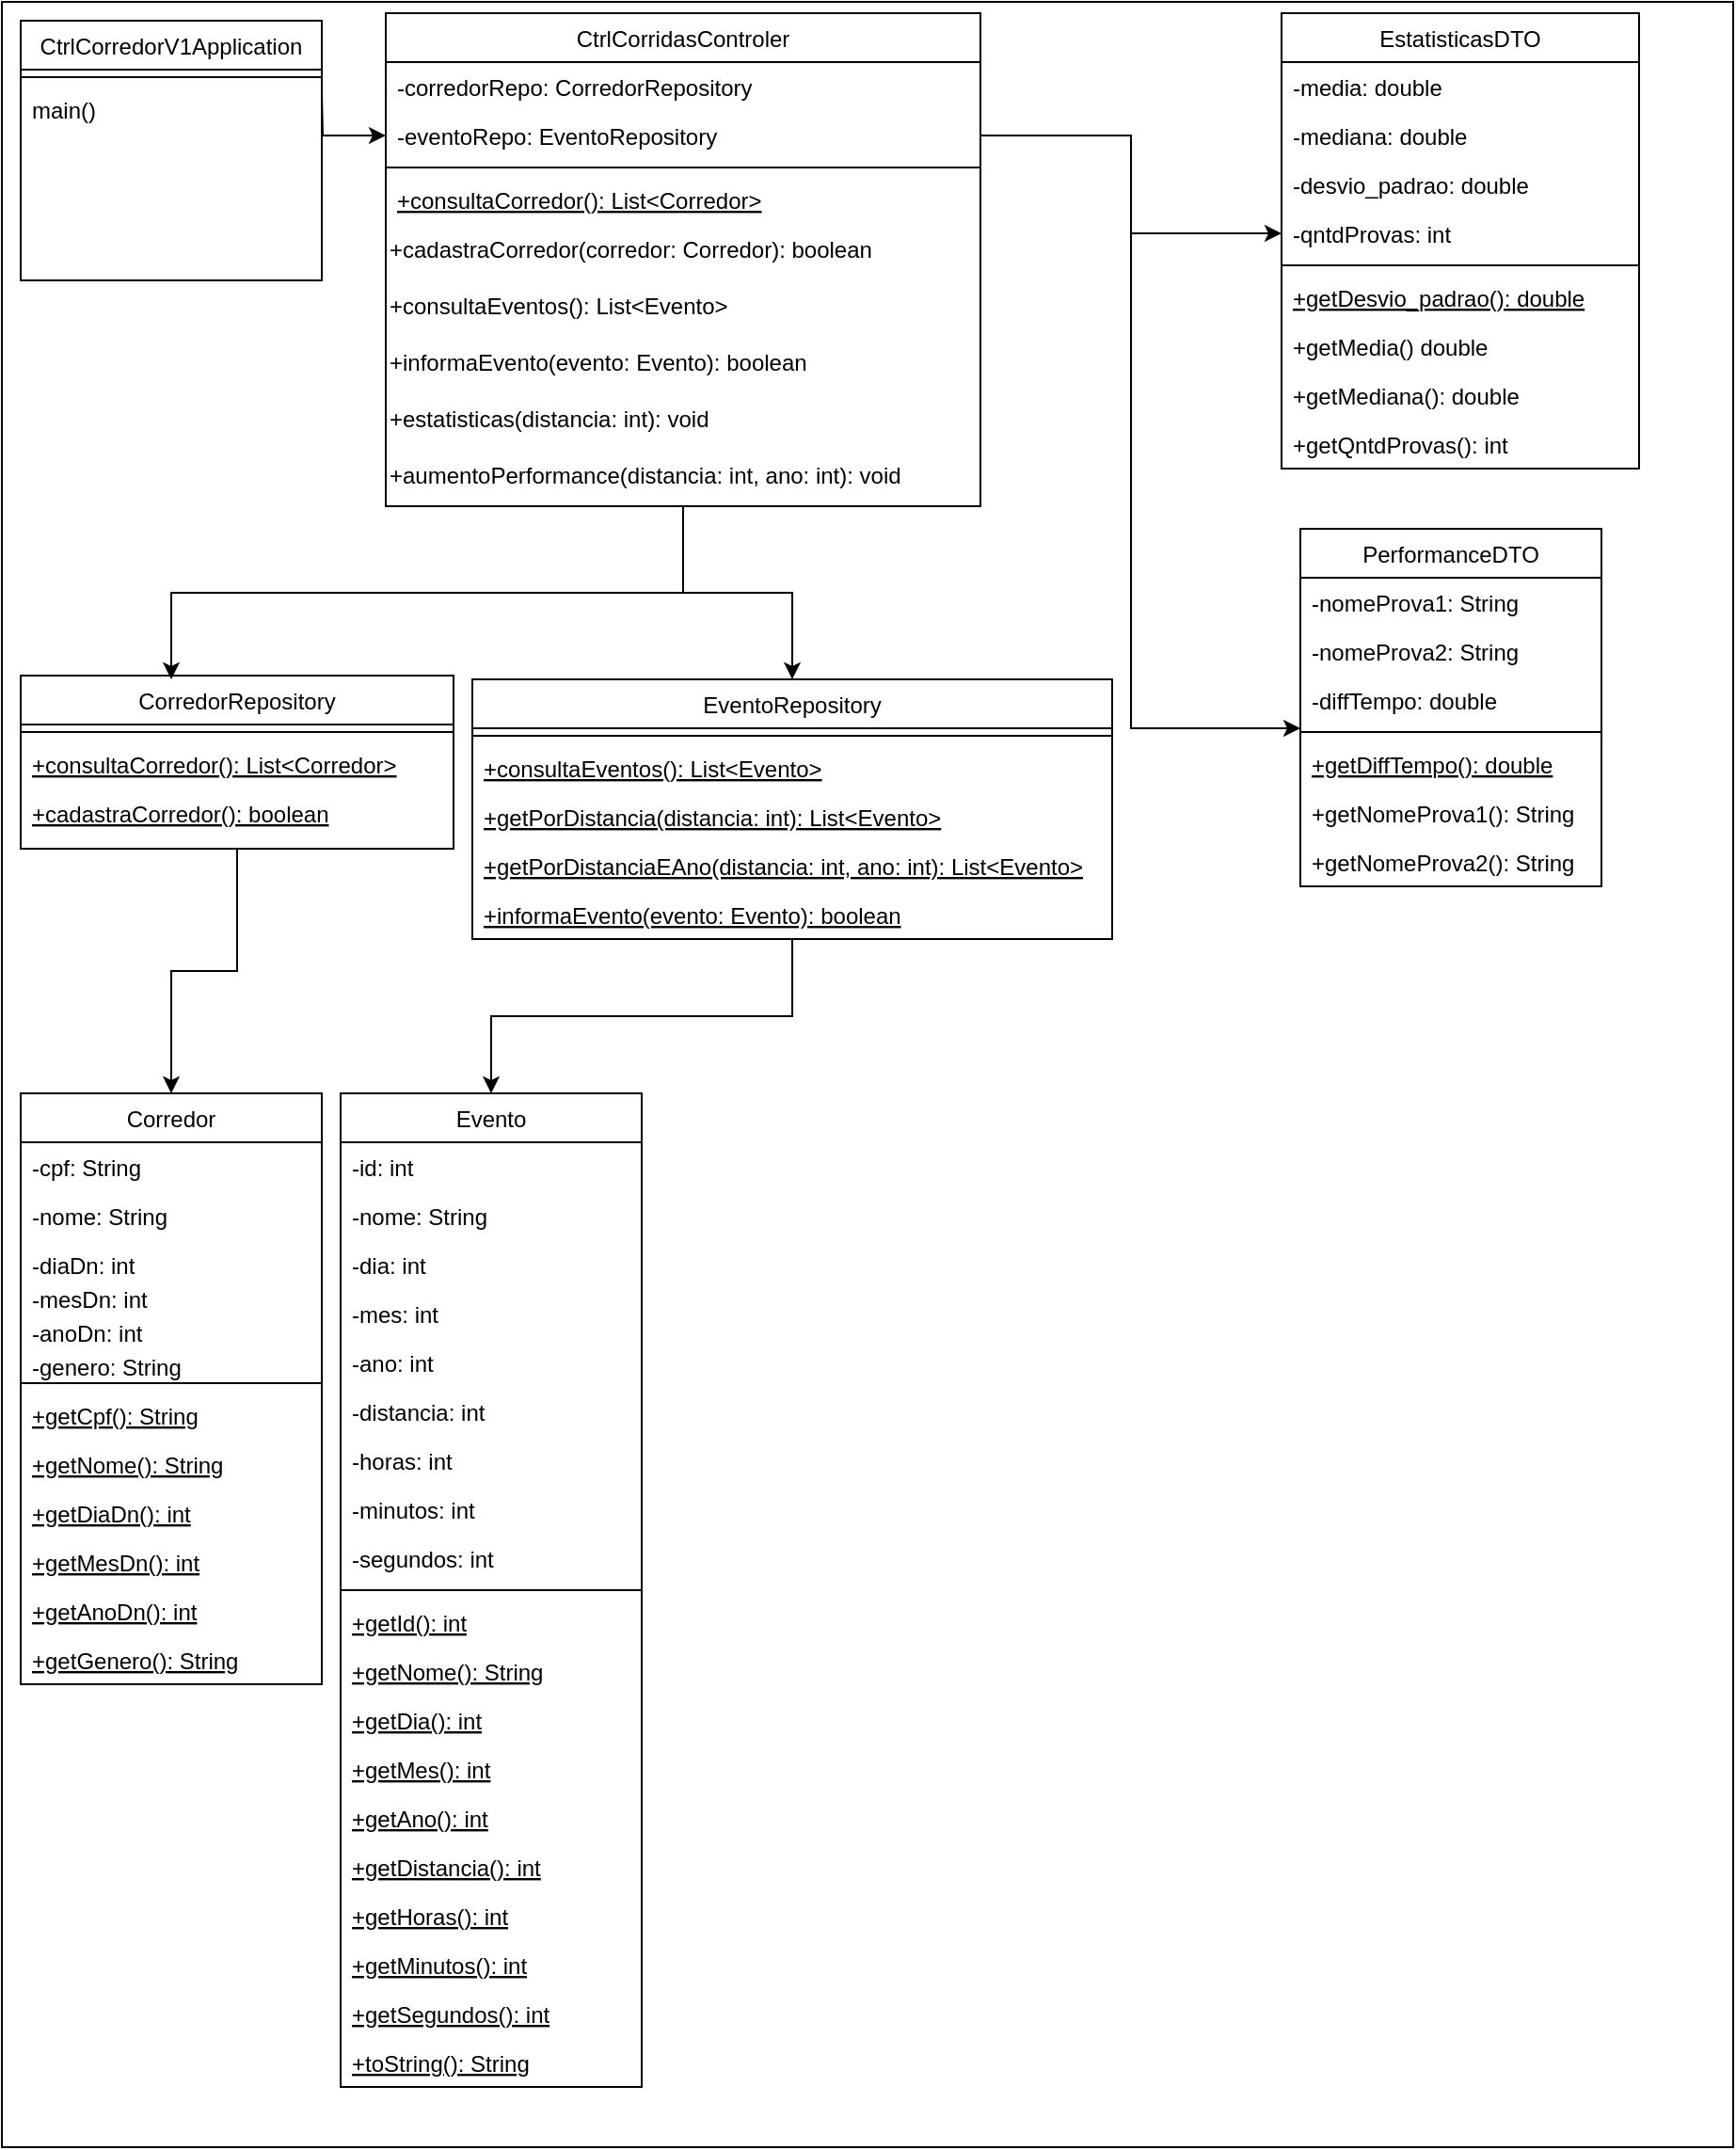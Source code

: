 <mxfile version="14.5.4" type="github">
  <diagram id="C5RBs43oDa-KdzZeNtuy" name="Page-1">
    <mxGraphModel dx="1422" dy="804" grid="1" gridSize="10" guides="1" tooltips="1" connect="1" arrows="1" fold="1" page="1" pageScale="1" pageWidth="827" pageHeight="1169" math="0" shadow="0">
      <root>
        <mxCell id="WIyWlLk6GJQsqaUBKTNV-0" />
        <mxCell id="WIyWlLk6GJQsqaUBKTNV-1" parent="WIyWlLk6GJQsqaUBKTNV-0" />
        <mxCell id="BFqn5BIS7-uvCzNUQWXT-165" value="" style="rounded=0;whiteSpace=wrap;html=1;" vertex="1" parent="WIyWlLk6GJQsqaUBKTNV-1">
          <mxGeometry x="10" width="920" height="1140" as="geometry" />
        </mxCell>
        <mxCell id="zkfFHV4jXpPFQw0GAbJ--6" value="Corredor&#xa;" style="swimlane;fontStyle=0;align=center;verticalAlign=top;childLayout=stackLayout;horizontal=1;startSize=26;horizontalStack=0;resizeParent=1;resizeLast=0;collapsible=1;marginBottom=0;rounded=0;shadow=0;strokeWidth=1;" parent="WIyWlLk6GJQsqaUBKTNV-1" vertex="1">
          <mxGeometry x="20" y="580" width="160" height="314" as="geometry">
            <mxRectangle x="130" y="380" width="160" height="26" as="alternateBounds" />
          </mxGeometry>
        </mxCell>
        <mxCell id="zkfFHV4jXpPFQw0GAbJ--7" value="-cpf: String" style="text;align=left;verticalAlign=top;spacingLeft=4;spacingRight=4;overflow=hidden;rotatable=0;points=[[0,0.5],[1,0.5]];portConstraint=eastwest;" parent="zkfFHV4jXpPFQw0GAbJ--6" vertex="1">
          <mxGeometry y="26" width="160" height="26" as="geometry" />
        </mxCell>
        <mxCell id="BFqn5BIS7-uvCzNUQWXT-103" value="-nome: String" style="text;align=left;verticalAlign=top;spacingLeft=4;spacingRight=4;overflow=hidden;rotatable=0;points=[[0,0.5],[1,0.5]];portConstraint=eastwest;" vertex="1" parent="zkfFHV4jXpPFQw0GAbJ--6">
          <mxGeometry y="52" width="160" height="26" as="geometry" />
        </mxCell>
        <mxCell id="BFqn5BIS7-uvCzNUQWXT-104" value="-diaDn: int" style="text;align=left;verticalAlign=top;spacingLeft=4;spacingRight=4;overflow=hidden;rotatable=0;points=[[0,0.5],[1,0.5]];portConstraint=eastwest;" vertex="1" parent="zkfFHV4jXpPFQw0GAbJ--6">
          <mxGeometry y="78" width="160" height="18" as="geometry" />
        </mxCell>
        <mxCell id="BFqn5BIS7-uvCzNUQWXT-106" value="-mesDn: int" style="text;align=left;verticalAlign=top;spacingLeft=4;spacingRight=4;overflow=hidden;rotatable=0;points=[[0,0.5],[1,0.5]];portConstraint=eastwest;" vertex="1" parent="zkfFHV4jXpPFQw0GAbJ--6">
          <mxGeometry y="96" width="160" height="18" as="geometry" />
        </mxCell>
        <mxCell id="BFqn5BIS7-uvCzNUQWXT-107" value="-anoDn: int" style="text;align=left;verticalAlign=top;spacingLeft=4;spacingRight=4;overflow=hidden;rotatable=0;points=[[0,0.5],[1,0.5]];portConstraint=eastwest;" vertex="1" parent="zkfFHV4jXpPFQw0GAbJ--6">
          <mxGeometry y="114" width="160" height="18" as="geometry" />
        </mxCell>
        <mxCell id="BFqn5BIS7-uvCzNUQWXT-105" value="-genero: String" style="text;align=left;verticalAlign=top;spacingLeft=4;spacingRight=4;overflow=hidden;rotatable=0;points=[[0,0.5],[1,0.5]];portConstraint=eastwest;" vertex="1" parent="zkfFHV4jXpPFQw0GAbJ--6">
          <mxGeometry y="132" width="160" height="18" as="geometry" />
        </mxCell>
        <mxCell id="zkfFHV4jXpPFQw0GAbJ--9" value="" style="line;html=1;strokeWidth=1;align=left;verticalAlign=middle;spacingTop=-1;spacingLeft=3;spacingRight=3;rotatable=0;labelPosition=right;points=[];portConstraint=eastwest;" parent="zkfFHV4jXpPFQw0GAbJ--6" vertex="1">
          <mxGeometry y="150" width="160" height="8" as="geometry" />
        </mxCell>
        <mxCell id="zkfFHV4jXpPFQw0GAbJ--10" value="+getCpf(): String" style="text;align=left;verticalAlign=top;spacingLeft=4;spacingRight=4;overflow=hidden;rotatable=0;points=[[0,0.5],[1,0.5]];portConstraint=eastwest;fontStyle=4" parent="zkfFHV4jXpPFQw0GAbJ--6" vertex="1">
          <mxGeometry y="158" width="160" height="26" as="geometry" />
        </mxCell>
        <mxCell id="BFqn5BIS7-uvCzNUQWXT-117" value="+getNome(): String" style="text;align=left;verticalAlign=top;spacingLeft=4;spacingRight=4;overflow=hidden;rotatable=0;points=[[0,0.5],[1,0.5]];portConstraint=eastwest;fontStyle=4" vertex="1" parent="zkfFHV4jXpPFQw0GAbJ--6">
          <mxGeometry y="184" width="160" height="26" as="geometry" />
        </mxCell>
        <mxCell id="BFqn5BIS7-uvCzNUQWXT-118" value="+getDiaDn(): int" style="text;align=left;verticalAlign=top;spacingLeft=4;spacingRight=4;overflow=hidden;rotatable=0;points=[[0,0.5],[1,0.5]];portConstraint=eastwest;fontStyle=4" vertex="1" parent="zkfFHV4jXpPFQw0GAbJ--6">
          <mxGeometry y="210" width="160" height="26" as="geometry" />
        </mxCell>
        <mxCell id="BFqn5BIS7-uvCzNUQWXT-120" value="+getMesDn(): int" style="text;align=left;verticalAlign=top;spacingLeft=4;spacingRight=4;overflow=hidden;rotatable=0;points=[[0,0.5],[1,0.5]];portConstraint=eastwest;fontStyle=4" vertex="1" parent="zkfFHV4jXpPFQw0GAbJ--6">
          <mxGeometry y="236" width="160" height="26" as="geometry" />
        </mxCell>
        <mxCell id="BFqn5BIS7-uvCzNUQWXT-119" value="+getAnoDn(): int" style="text;align=left;verticalAlign=top;spacingLeft=4;spacingRight=4;overflow=hidden;rotatable=0;points=[[0,0.5],[1,0.5]];portConstraint=eastwest;fontStyle=4" vertex="1" parent="zkfFHV4jXpPFQw0GAbJ--6">
          <mxGeometry y="262" width="160" height="26" as="geometry" />
        </mxCell>
        <mxCell id="BFqn5BIS7-uvCzNUQWXT-121" value="+getGenero(): String" style="text;align=left;verticalAlign=top;spacingLeft=4;spacingRight=4;overflow=hidden;rotatable=0;points=[[0,0.5],[1,0.5]];portConstraint=eastwest;fontStyle=4" vertex="1" parent="zkfFHV4jXpPFQw0GAbJ--6">
          <mxGeometry y="288" width="160" height="26" as="geometry" />
        </mxCell>
        <mxCell id="BFqn5BIS7-uvCzNUQWXT-66" style="edgeStyle=orthogonalEdgeStyle;rounded=0;orthogonalLoop=1;jettySize=auto;html=1;exitX=0.5;exitY=1;exitDx=0;exitDy=0;entryX=0.5;entryY=0;entryDx=0;entryDy=0;" edge="1" parent="WIyWlLk6GJQsqaUBKTNV-1" source="BFqn5BIS7-uvCzNUQWXT-1" target="zkfFHV4jXpPFQw0GAbJ--6">
          <mxGeometry relative="1" as="geometry" />
        </mxCell>
        <mxCell id="BFqn5BIS7-uvCzNUQWXT-1" value="CorredorRepository&#xa;" style="swimlane;fontStyle=0;align=center;verticalAlign=top;childLayout=stackLayout;horizontal=1;startSize=26;horizontalStack=0;resizeParent=1;resizeLast=0;collapsible=1;marginBottom=0;rounded=0;shadow=0;strokeWidth=1;" vertex="1" parent="WIyWlLk6GJQsqaUBKTNV-1">
          <mxGeometry x="20" y="358" width="230" height="92" as="geometry">
            <mxRectangle x="130" y="380" width="160" height="26" as="alternateBounds" />
          </mxGeometry>
        </mxCell>
        <mxCell id="BFqn5BIS7-uvCzNUQWXT-4" value="" style="line;html=1;strokeWidth=1;align=left;verticalAlign=middle;spacingTop=-1;spacingLeft=3;spacingRight=3;rotatable=0;labelPosition=right;points=[];portConstraint=eastwest;" vertex="1" parent="BFqn5BIS7-uvCzNUQWXT-1">
          <mxGeometry y="26" width="230" height="8" as="geometry" />
        </mxCell>
        <mxCell id="BFqn5BIS7-uvCzNUQWXT-5" value="+consultaCorredor(): List&lt;Corredor&gt;" style="text;align=left;verticalAlign=top;spacingLeft=4;spacingRight=4;overflow=hidden;rotatable=0;points=[[0,0.5],[1,0.5]];portConstraint=eastwest;fontStyle=4" vertex="1" parent="BFqn5BIS7-uvCzNUQWXT-1">
          <mxGeometry y="34" width="230" height="26" as="geometry" />
        </mxCell>
        <mxCell id="BFqn5BIS7-uvCzNUQWXT-97" value="+cadastraCorredor(): boolean" style="text;align=left;verticalAlign=top;spacingLeft=4;spacingRight=4;overflow=hidden;rotatable=0;points=[[0,0.5],[1,0.5]];portConstraint=eastwest;fontStyle=4" vertex="1" parent="BFqn5BIS7-uvCzNUQWXT-1">
          <mxGeometry y="60" width="230" height="26" as="geometry" />
        </mxCell>
        <mxCell id="BFqn5BIS7-uvCzNUQWXT-7" value="CtrlCorredorV1Application" style="swimlane;fontStyle=0;align=center;verticalAlign=top;childLayout=stackLayout;horizontal=1;startSize=26;horizontalStack=0;resizeParent=1;resizeLast=0;collapsible=1;marginBottom=0;rounded=0;shadow=0;strokeWidth=1;" vertex="1" parent="WIyWlLk6GJQsqaUBKTNV-1">
          <mxGeometry x="20" y="10" width="160" height="138" as="geometry">
            <mxRectangle x="130" y="380" width="160" height="26" as="alternateBounds" />
          </mxGeometry>
        </mxCell>
        <mxCell id="BFqn5BIS7-uvCzNUQWXT-10" value="" style="line;html=1;strokeWidth=1;align=left;verticalAlign=middle;spacingTop=-1;spacingLeft=3;spacingRight=3;rotatable=0;labelPosition=right;points=[];portConstraint=eastwest;" vertex="1" parent="BFqn5BIS7-uvCzNUQWXT-7">
          <mxGeometry y="26" width="160" height="8" as="geometry" />
        </mxCell>
        <mxCell id="BFqn5BIS7-uvCzNUQWXT-12" value="main()" style="text;align=left;verticalAlign=top;spacingLeft=4;spacingRight=4;overflow=hidden;rotatable=0;points=[[0,0.5],[1,0.5]];portConstraint=eastwest;" vertex="1" parent="BFqn5BIS7-uvCzNUQWXT-7">
          <mxGeometry y="34" width="160" height="26" as="geometry" />
        </mxCell>
        <mxCell id="BFqn5BIS7-uvCzNUQWXT-13" value="CtrlCorridasControler" style="swimlane;fontStyle=0;align=center;verticalAlign=top;childLayout=stackLayout;horizontal=1;startSize=26;horizontalStack=0;resizeParent=1;resizeLast=0;collapsible=1;marginBottom=0;rounded=0;shadow=0;strokeWidth=1;" vertex="1" parent="WIyWlLk6GJQsqaUBKTNV-1">
          <mxGeometry x="214" y="6" width="316" height="262" as="geometry">
            <mxRectangle x="130" y="380" width="160" height="26" as="alternateBounds" />
          </mxGeometry>
        </mxCell>
        <mxCell id="BFqn5BIS7-uvCzNUQWXT-14" value="-corredorRepo: CorredorRepository" style="text;align=left;verticalAlign=top;spacingLeft=4;spacingRight=4;overflow=hidden;rotatable=0;points=[[0,0.5],[1,0.5]];portConstraint=eastwest;" vertex="1" parent="BFqn5BIS7-uvCzNUQWXT-13">
          <mxGeometry y="26" width="316" height="26" as="geometry" />
        </mxCell>
        <mxCell id="BFqn5BIS7-uvCzNUQWXT-15" value="-eventoRepo: EventoRepository" style="text;align=left;verticalAlign=top;spacingLeft=4;spacingRight=4;overflow=hidden;rotatable=0;points=[[0,0.5],[1,0.5]];portConstraint=eastwest;rounded=0;shadow=0;html=0;" vertex="1" parent="BFqn5BIS7-uvCzNUQWXT-13">
          <mxGeometry y="52" width="316" height="26" as="geometry" />
        </mxCell>
        <mxCell id="BFqn5BIS7-uvCzNUQWXT-16" value="" style="line;html=1;strokeWidth=1;align=left;verticalAlign=middle;spacingTop=-1;spacingLeft=3;spacingRight=3;rotatable=0;labelPosition=right;points=[];portConstraint=eastwest;" vertex="1" parent="BFqn5BIS7-uvCzNUQWXT-13">
          <mxGeometry y="78" width="316" height="8" as="geometry" />
        </mxCell>
        <mxCell id="BFqn5BIS7-uvCzNUQWXT-17" value="+consultaCorredor(): List&lt;Corredor&gt;" style="text;align=left;verticalAlign=top;spacingLeft=4;spacingRight=4;overflow=hidden;rotatable=0;points=[[0,0.5],[1,0.5]];portConstraint=eastwest;fontStyle=4" vertex="1" parent="BFqn5BIS7-uvCzNUQWXT-13">
          <mxGeometry y="86" width="316" height="26" as="geometry" />
        </mxCell>
        <mxCell id="BFqn5BIS7-uvCzNUQWXT-68" value="+cadastraCorredor(corredor: Corredor): boolean" style="text;whiteSpace=wrap;html=1;" vertex="1" parent="BFqn5BIS7-uvCzNUQWXT-13">
          <mxGeometry y="112" width="316" height="30" as="geometry" />
        </mxCell>
        <mxCell id="BFqn5BIS7-uvCzNUQWXT-69" value="+consultaEventos(): List&amp;lt;Evento&amp;gt;" style="text;whiteSpace=wrap;html=1;" vertex="1" parent="BFqn5BIS7-uvCzNUQWXT-13">
          <mxGeometry y="142" width="316" height="30" as="geometry" />
        </mxCell>
        <mxCell id="BFqn5BIS7-uvCzNUQWXT-71" value="+informaEvento(evento: Evento): boolean" style="text;whiteSpace=wrap;html=1;" vertex="1" parent="BFqn5BIS7-uvCzNUQWXT-13">
          <mxGeometry y="172" width="316" height="30" as="geometry" />
        </mxCell>
        <mxCell id="BFqn5BIS7-uvCzNUQWXT-81" value="+estatisticas(distancia: int): void" style="text;whiteSpace=wrap;html=1;" vertex="1" parent="BFqn5BIS7-uvCzNUQWXT-13">
          <mxGeometry y="202" width="316" height="30" as="geometry" />
        </mxCell>
        <mxCell id="BFqn5BIS7-uvCzNUQWXT-82" value="+aumentoPerformance(distancia: int, ano: int): void" style="text;whiteSpace=wrap;html=1;" vertex="1" parent="BFqn5BIS7-uvCzNUQWXT-13">
          <mxGeometry y="232" width="316" height="30" as="geometry" />
        </mxCell>
        <mxCell id="BFqn5BIS7-uvCzNUQWXT-19" value="EstatisticasDTO" style="swimlane;fontStyle=0;align=center;verticalAlign=top;childLayout=stackLayout;horizontal=1;startSize=26;horizontalStack=0;resizeParent=1;resizeLast=0;collapsible=1;marginBottom=0;rounded=0;shadow=0;strokeWidth=1;" vertex="1" parent="WIyWlLk6GJQsqaUBKTNV-1">
          <mxGeometry x="690" y="6" width="190" height="242" as="geometry">
            <mxRectangle x="130" y="380" width="160" height="26" as="alternateBounds" />
          </mxGeometry>
        </mxCell>
        <mxCell id="BFqn5BIS7-uvCzNUQWXT-20" value="-media: double" style="text;align=left;verticalAlign=top;spacingLeft=4;spacingRight=4;overflow=hidden;rotatable=0;points=[[0,0.5],[1,0.5]];portConstraint=eastwest;" vertex="1" parent="BFqn5BIS7-uvCzNUQWXT-19">
          <mxGeometry y="26" width="190" height="26" as="geometry" />
        </mxCell>
        <mxCell id="BFqn5BIS7-uvCzNUQWXT-89" value="-mediana: double" style="text;align=left;verticalAlign=top;spacingLeft=4;spacingRight=4;overflow=hidden;rotatable=0;points=[[0,0.5],[1,0.5]];portConstraint=eastwest;" vertex="1" parent="BFqn5BIS7-uvCzNUQWXT-19">
          <mxGeometry y="52" width="190" height="26" as="geometry" />
        </mxCell>
        <mxCell id="BFqn5BIS7-uvCzNUQWXT-90" value="-desvio_padrao: double" style="text;align=left;verticalAlign=top;spacingLeft=4;spacingRight=4;overflow=hidden;rotatable=0;points=[[0,0.5],[1,0.5]];portConstraint=eastwest;" vertex="1" parent="BFqn5BIS7-uvCzNUQWXT-19">
          <mxGeometry y="78" width="190" height="26" as="geometry" />
        </mxCell>
        <mxCell id="BFqn5BIS7-uvCzNUQWXT-21" value="-qntdProvas: int" style="text;align=left;verticalAlign=top;spacingLeft=4;spacingRight=4;overflow=hidden;rotatable=0;points=[[0,0.5],[1,0.5]];portConstraint=eastwest;rounded=0;shadow=0;html=0;" vertex="1" parent="BFqn5BIS7-uvCzNUQWXT-19">
          <mxGeometry y="104" width="190" height="26" as="geometry" />
        </mxCell>
        <mxCell id="BFqn5BIS7-uvCzNUQWXT-22" value="" style="line;html=1;strokeWidth=1;align=left;verticalAlign=middle;spacingTop=-1;spacingLeft=3;spacingRight=3;rotatable=0;labelPosition=right;points=[];portConstraint=eastwest;" vertex="1" parent="BFqn5BIS7-uvCzNUQWXT-19">
          <mxGeometry y="130" width="190" height="8" as="geometry" />
        </mxCell>
        <mxCell id="BFqn5BIS7-uvCzNUQWXT-23" value="+getDesvio_padrao(): double" style="text;align=left;verticalAlign=top;spacingLeft=4;spacingRight=4;overflow=hidden;rotatable=0;points=[[0,0.5],[1,0.5]];portConstraint=eastwest;fontStyle=4" vertex="1" parent="BFqn5BIS7-uvCzNUQWXT-19">
          <mxGeometry y="138" width="190" height="26" as="geometry" />
        </mxCell>
        <mxCell id="BFqn5BIS7-uvCzNUQWXT-24" value="+getMedia() double" style="text;align=left;verticalAlign=top;spacingLeft=4;spacingRight=4;overflow=hidden;rotatable=0;points=[[0,0.5],[1,0.5]];portConstraint=eastwest;" vertex="1" parent="BFqn5BIS7-uvCzNUQWXT-19">
          <mxGeometry y="164" width="190" height="26" as="geometry" />
        </mxCell>
        <mxCell id="BFqn5BIS7-uvCzNUQWXT-92" value="+getMediana(): double" style="text;align=left;verticalAlign=top;spacingLeft=4;spacingRight=4;overflow=hidden;rotatable=0;points=[[0,0.5],[1,0.5]];portConstraint=eastwest;" vertex="1" parent="BFqn5BIS7-uvCzNUQWXT-19">
          <mxGeometry y="190" width="190" height="26" as="geometry" />
        </mxCell>
        <mxCell id="BFqn5BIS7-uvCzNUQWXT-93" value="+getQntdProvas(): int" style="text;align=left;verticalAlign=top;spacingLeft=4;spacingRight=4;overflow=hidden;rotatable=0;points=[[0,0.5],[1,0.5]];portConstraint=eastwest;" vertex="1" parent="BFqn5BIS7-uvCzNUQWXT-19">
          <mxGeometry y="216" width="190" height="26" as="geometry" />
        </mxCell>
        <mxCell id="BFqn5BIS7-uvCzNUQWXT-25" value="Evento" style="swimlane;fontStyle=0;align=center;verticalAlign=top;childLayout=stackLayout;horizontal=1;startSize=26;horizontalStack=0;resizeParent=1;resizeLast=0;collapsible=1;marginBottom=0;rounded=0;shadow=0;strokeWidth=1;" vertex="1" parent="WIyWlLk6GJQsqaUBKTNV-1">
          <mxGeometry x="190" y="580" width="160" height="528" as="geometry">
            <mxRectangle x="130" y="380" width="160" height="26" as="alternateBounds" />
          </mxGeometry>
        </mxCell>
        <mxCell id="BFqn5BIS7-uvCzNUQWXT-122" value="-id: int" style="text;align=left;verticalAlign=top;spacingLeft=4;spacingRight=4;overflow=hidden;rotatable=0;points=[[0,0.5],[1,0.5]];portConstraint=eastwest;" vertex="1" parent="BFqn5BIS7-uvCzNUQWXT-25">
          <mxGeometry y="26" width="160" height="26" as="geometry" />
        </mxCell>
        <mxCell id="BFqn5BIS7-uvCzNUQWXT-123" value="-nome: String" style="text;align=left;verticalAlign=top;spacingLeft=4;spacingRight=4;overflow=hidden;rotatable=0;points=[[0,0.5],[1,0.5]];portConstraint=eastwest;" vertex="1" parent="BFqn5BIS7-uvCzNUQWXT-25">
          <mxGeometry y="52" width="160" height="26" as="geometry" />
        </mxCell>
        <mxCell id="BFqn5BIS7-uvCzNUQWXT-124" value="-dia: int" style="text;align=left;verticalAlign=top;spacingLeft=4;spacingRight=4;overflow=hidden;rotatable=0;points=[[0,0.5],[1,0.5]];portConstraint=eastwest;" vertex="1" parent="BFqn5BIS7-uvCzNUQWXT-25">
          <mxGeometry y="78" width="160" height="26" as="geometry" />
        </mxCell>
        <mxCell id="BFqn5BIS7-uvCzNUQWXT-125" value="-mes: int" style="text;align=left;verticalAlign=top;spacingLeft=4;spacingRight=4;overflow=hidden;rotatable=0;points=[[0,0.5],[1,0.5]];portConstraint=eastwest;" vertex="1" parent="BFqn5BIS7-uvCzNUQWXT-25">
          <mxGeometry y="104" width="160" height="26" as="geometry" />
        </mxCell>
        <mxCell id="BFqn5BIS7-uvCzNUQWXT-127" value="-ano: int" style="text;align=left;verticalAlign=top;spacingLeft=4;spacingRight=4;overflow=hidden;rotatable=0;points=[[0,0.5],[1,0.5]];portConstraint=eastwest;" vertex="1" parent="BFqn5BIS7-uvCzNUQWXT-25">
          <mxGeometry y="130" width="160" height="26" as="geometry" />
        </mxCell>
        <mxCell id="BFqn5BIS7-uvCzNUQWXT-128" value="-distancia: int" style="text;align=left;verticalAlign=top;spacingLeft=4;spacingRight=4;overflow=hidden;rotatable=0;points=[[0,0.5],[1,0.5]];portConstraint=eastwest;" vertex="1" parent="BFqn5BIS7-uvCzNUQWXT-25">
          <mxGeometry y="156" width="160" height="26" as="geometry" />
        </mxCell>
        <mxCell id="BFqn5BIS7-uvCzNUQWXT-131" value="-horas: int" style="text;align=left;verticalAlign=top;spacingLeft=4;spacingRight=4;overflow=hidden;rotatable=0;points=[[0,0.5],[1,0.5]];portConstraint=eastwest;" vertex="1" parent="BFqn5BIS7-uvCzNUQWXT-25">
          <mxGeometry y="182" width="160" height="26" as="geometry" />
        </mxCell>
        <mxCell id="BFqn5BIS7-uvCzNUQWXT-132" value="-minutos: int" style="text;align=left;verticalAlign=top;spacingLeft=4;spacingRight=4;overflow=hidden;rotatable=0;points=[[0,0.5],[1,0.5]];portConstraint=eastwest;" vertex="1" parent="BFqn5BIS7-uvCzNUQWXT-25">
          <mxGeometry y="208" width="160" height="26" as="geometry" />
        </mxCell>
        <mxCell id="BFqn5BIS7-uvCzNUQWXT-133" value="-segundos: int" style="text;align=left;verticalAlign=top;spacingLeft=4;spacingRight=4;overflow=hidden;rotatable=0;points=[[0,0.5],[1,0.5]];portConstraint=eastwest;" vertex="1" parent="BFqn5BIS7-uvCzNUQWXT-25">
          <mxGeometry y="234" width="160" height="26" as="geometry" />
        </mxCell>
        <mxCell id="BFqn5BIS7-uvCzNUQWXT-28" value="" style="line;html=1;strokeWidth=1;align=left;verticalAlign=middle;spacingTop=-1;spacingLeft=3;spacingRight=3;rotatable=0;labelPosition=right;points=[];portConstraint=eastwest;" vertex="1" parent="BFqn5BIS7-uvCzNUQWXT-25">
          <mxGeometry y="260" width="160" height="8" as="geometry" />
        </mxCell>
        <mxCell id="BFqn5BIS7-uvCzNUQWXT-134" value="+getId(): int" style="text;align=left;verticalAlign=top;spacingLeft=4;spacingRight=4;overflow=hidden;rotatable=0;points=[[0,0.5],[1,0.5]];portConstraint=eastwest;fontStyle=4" vertex="1" parent="BFqn5BIS7-uvCzNUQWXT-25">
          <mxGeometry y="268" width="160" height="26" as="geometry" />
        </mxCell>
        <mxCell id="BFqn5BIS7-uvCzNUQWXT-135" value="+getNome(): String" style="text;align=left;verticalAlign=top;spacingLeft=4;spacingRight=4;overflow=hidden;rotatable=0;points=[[0,0.5],[1,0.5]];portConstraint=eastwest;fontStyle=4" vertex="1" parent="BFqn5BIS7-uvCzNUQWXT-25">
          <mxGeometry y="294" width="160" height="26" as="geometry" />
        </mxCell>
        <mxCell id="BFqn5BIS7-uvCzNUQWXT-136" value="+getDia(): int" style="text;align=left;verticalAlign=top;spacingLeft=4;spacingRight=4;overflow=hidden;rotatable=0;points=[[0,0.5],[1,0.5]];portConstraint=eastwest;fontStyle=4" vertex="1" parent="BFqn5BIS7-uvCzNUQWXT-25">
          <mxGeometry y="320" width="160" height="26" as="geometry" />
        </mxCell>
        <mxCell id="BFqn5BIS7-uvCzNUQWXT-138" value="+getMes(): int" style="text;align=left;verticalAlign=top;spacingLeft=4;spacingRight=4;overflow=hidden;rotatable=0;points=[[0,0.5],[1,0.5]];portConstraint=eastwest;fontStyle=4" vertex="1" parent="BFqn5BIS7-uvCzNUQWXT-25">
          <mxGeometry y="346" width="160" height="26" as="geometry" />
        </mxCell>
        <mxCell id="BFqn5BIS7-uvCzNUQWXT-139" value="+getAno(): int" style="text;align=left;verticalAlign=top;spacingLeft=4;spacingRight=4;overflow=hidden;rotatable=0;points=[[0,0.5],[1,0.5]];portConstraint=eastwest;fontStyle=4" vertex="1" parent="BFqn5BIS7-uvCzNUQWXT-25">
          <mxGeometry y="372" width="160" height="26" as="geometry" />
        </mxCell>
        <mxCell id="BFqn5BIS7-uvCzNUQWXT-141" value="+getDistancia(): int" style="text;align=left;verticalAlign=top;spacingLeft=4;spacingRight=4;overflow=hidden;rotatable=0;points=[[0,0.5],[1,0.5]];portConstraint=eastwest;fontStyle=4" vertex="1" parent="BFqn5BIS7-uvCzNUQWXT-25">
          <mxGeometry y="398" width="160" height="26" as="geometry" />
        </mxCell>
        <mxCell id="BFqn5BIS7-uvCzNUQWXT-142" value="+getHoras(): int" style="text;align=left;verticalAlign=top;spacingLeft=4;spacingRight=4;overflow=hidden;rotatable=0;points=[[0,0.5],[1,0.5]];portConstraint=eastwest;fontStyle=4" vertex="1" parent="BFqn5BIS7-uvCzNUQWXT-25">
          <mxGeometry y="424" width="160" height="26" as="geometry" />
        </mxCell>
        <mxCell id="BFqn5BIS7-uvCzNUQWXT-140" value="+getMinutos(): int" style="text;align=left;verticalAlign=top;spacingLeft=4;spacingRight=4;overflow=hidden;rotatable=0;points=[[0,0.5],[1,0.5]];portConstraint=eastwest;fontStyle=4" vertex="1" parent="BFqn5BIS7-uvCzNUQWXT-25">
          <mxGeometry y="450" width="160" height="26" as="geometry" />
        </mxCell>
        <mxCell id="BFqn5BIS7-uvCzNUQWXT-137" value="+getSegundos(): int" style="text;align=left;verticalAlign=top;spacingLeft=4;spacingRight=4;overflow=hidden;rotatable=0;points=[[0,0.5],[1,0.5]];portConstraint=eastwest;fontStyle=4" vertex="1" parent="BFqn5BIS7-uvCzNUQWXT-25">
          <mxGeometry y="476" width="160" height="26" as="geometry" />
        </mxCell>
        <mxCell id="BFqn5BIS7-uvCzNUQWXT-163" value="+toString(): String" style="text;align=left;verticalAlign=top;spacingLeft=4;spacingRight=4;overflow=hidden;rotatable=0;points=[[0,0.5],[1,0.5]];portConstraint=eastwest;fontStyle=4" vertex="1" parent="BFqn5BIS7-uvCzNUQWXT-25">
          <mxGeometry y="502" width="160" height="26" as="geometry" />
        </mxCell>
        <mxCell id="BFqn5BIS7-uvCzNUQWXT-67" style="edgeStyle=orthogonalEdgeStyle;rounded=0;orthogonalLoop=1;jettySize=auto;html=1;exitX=0.5;exitY=1;exitDx=0;exitDy=0;entryX=0.5;entryY=0;entryDx=0;entryDy=0;" edge="1" parent="WIyWlLk6GJQsqaUBKTNV-1" source="BFqn5BIS7-uvCzNUQWXT-31" target="BFqn5BIS7-uvCzNUQWXT-25">
          <mxGeometry relative="1" as="geometry" />
        </mxCell>
        <mxCell id="BFqn5BIS7-uvCzNUQWXT-31" value="EventoRepository" style="swimlane;fontStyle=0;align=center;verticalAlign=top;childLayout=stackLayout;horizontal=1;startSize=26;horizontalStack=0;resizeParent=1;resizeLast=0;collapsible=1;marginBottom=0;rounded=0;shadow=0;strokeWidth=1;" vertex="1" parent="WIyWlLk6GJQsqaUBKTNV-1">
          <mxGeometry x="260" y="360" width="340" height="138" as="geometry">
            <mxRectangle x="130" y="380" width="160" height="26" as="alternateBounds" />
          </mxGeometry>
        </mxCell>
        <mxCell id="BFqn5BIS7-uvCzNUQWXT-34" value="" style="line;html=1;strokeWidth=1;align=left;verticalAlign=middle;spacingTop=-1;spacingLeft=3;spacingRight=3;rotatable=0;labelPosition=right;points=[];portConstraint=eastwest;" vertex="1" parent="BFqn5BIS7-uvCzNUQWXT-31">
          <mxGeometry y="26" width="340" height="8" as="geometry" />
        </mxCell>
        <mxCell id="BFqn5BIS7-uvCzNUQWXT-98" value="+consultaEventos(): List&lt;Evento&gt;" style="text;align=left;verticalAlign=top;spacingLeft=4;spacingRight=4;overflow=hidden;rotatable=0;points=[[0,0.5],[1,0.5]];portConstraint=eastwest;fontStyle=4" vertex="1" parent="BFqn5BIS7-uvCzNUQWXT-31">
          <mxGeometry y="34" width="340" height="26" as="geometry" />
        </mxCell>
        <mxCell id="BFqn5BIS7-uvCzNUQWXT-100" value="+getPorDistancia(distancia: int): List&lt;Evento&gt;" style="text;align=left;verticalAlign=top;spacingLeft=4;spacingRight=4;overflow=hidden;rotatable=0;points=[[0,0.5],[1,0.5]];portConstraint=eastwest;fontStyle=4" vertex="1" parent="BFqn5BIS7-uvCzNUQWXT-31">
          <mxGeometry y="60" width="340" height="26" as="geometry" />
        </mxCell>
        <mxCell id="BFqn5BIS7-uvCzNUQWXT-101" value="+getPorDistanciaEAno(distancia: int, ano: int): List&lt;Evento&gt;" style="text;align=left;verticalAlign=top;spacingLeft=4;spacingRight=4;overflow=hidden;rotatable=0;points=[[0,0.5],[1,0.5]];portConstraint=eastwest;fontStyle=4" vertex="1" parent="BFqn5BIS7-uvCzNUQWXT-31">
          <mxGeometry y="86" width="340" height="26" as="geometry" />
        </mxCell>
        <mxCell id="BFqn5BIS7-uvCzNUQWXT-102" value="+informaEvento(evento: Evento): boolean" style="text;align=left;verticalAlign=top;spacingLeft=4;spacingRight=4;overflow=hidden;rotatable=0;points=[[0,0.5],[1,0.5]];portConstraint=eastwest;fontStyle=4" vertex="1" parent="BFqn5BIS7-uvCzNUQWXT-31">
          <mxGeometry y="112" width="340" height="26" as="geometry" />
        </mxCell>
        <mxCell id="BFqn5BIS7-uvCzNUQWXT-37" value="PerformanceDTO" style="swimlane;fontStyle=0;align=center;verticalAlign=top;childLayout=stackLayout;horizontal=1;startSize=26;horizontalStack=0;resizeParent=1;resizeLast=0;collapsible=1;marginBottom=0;rounded=0;shadow=0;strokeWidth=1;" vertex="1" parent="WIyWlLk6GJQsqaUBKTNV-1">
          <mxGeometry x="700" y="280" width="160" height="190" as="geometry">
            <mxRectangle x="130" y="380" width="160" height="26" as="alternateBounds" />
          </mxGeometry>
        </mxCell>
        <mxCell id="BFqn5BIS7-uvCzNUQWXT-38" value="-nomeProva1: String" style="text;align=left;verticalAlign=top;spacingLeft=4;spacingRight=4;overflow=hidden;rotatable=0;points=[[0,0.5],[1,0.5]];portConstraint=eastwest;" vertex="1" parent="BFqn5BIS7-uvCzNUQWXT-37">
          <mxGeometry y="26" width="160" height="26" as="geometry" />
        </mxCell>
        <mxCell id="BFqn5BIS7-uvCzNUQWXT-94" value="-nomeProva2: String" style="text;align=left;verticalAlign=top;spacingLeft=4;spacingRight=4;overflow=hidden;rotatable=0;points=[[0,0.5],[1,0.5]];portConstraint=eastwest;" vertex="1" parent="BFqn5BIS7-uvCzNUQWXT-37">
          <mxGeometry y="52" width="160" height="26" as="geometry" />
        </mxCell>
        <mxCell id="BFqn5BIS7-uvCzNUQWXT-95" value="-diffTempo: double" style="text;align=left;verticalAlign=top;spacingLeft=4;spacingRight=4;overflow=hidden;rotatable=0;points=[[0,0.5],[1,0.5]];portConstraint=eastwest;" vertex="1" parent="BFqn5BIS7-uvCzNUQWXT-37">
          <mxGeometry y="78" width="160" height="26" as="geometry" />
        </mxCell>
        <mxCell id="BFqn5BIS7-uvCzNUQWXT-40" value="" style="line;html=1;strokeWidth=1;align=left;verticalAlign=middle;spacingTop=-1;spacingLeft=3;spacingRight=3;rotatable=0;labelPosition=right;points=[];portConstraint=eastwest;" vertex="1" parent="BFqn5BIS7-uvCzNUQWXT-37">
          <mxGeometry y="104" width="160" height="8" as="geometry" />
        </mxCell>
        <mxCell id="BFqn5BIS7-uvCzNUQWXT-41" value="+getDiffTempo(): double" style="text;align=left;verticalAlign=top;spacingLeft=4;spacingRight=4;overflow=hidden;rotatable=0;points=[[0,0.5],[1,0.5]];portConstraint=eastwest;fontStyle=4" vertex="1" parent="BFqn5BIS7-uvCzNUQWXT-37">
          <mxGeometry y="112" width="160" height="26" as="geometry" />
        </mxCell>
        <mxCell id="BFqn5BIS7-uvCzNUQWXT-42" value="+getNomeProva1(): String" style="text;align=left;verticalAlign=top;spacingLeft=4;spacingRight=4;overflow=hidden;rotatable=0;points=[[0,0.5],[1,0.5]];portConstraint=eastwest;" vertex="1" parent="BFqn5BIS7-uvCzNUQWXT-37">
          <mxGeometry y="138" width="160" height="26" as="geometry" />
        </mxCell>
        <mxCell id="BFqn5BIS7-uvCzNUQWXT-96" value="+getNomeProva2(): String" style="text;align=left;verticalAlign=top;spacingLeft=4;spacingRight=4;overflow=hidden;rotatable=0;points=[[0,0.5],[1,0.5]];portConstraint=eastwest;" vertex="1" parent="BFqn5BIS7-uvCzNUQWXT-37">
          <mxGeometry y="164" width="160" height="26" as="geometry" />
        </mxCell>
        <mxCell id="BFqn5BIS7-uvCzNUQWXT-47" style="edgeStyle=orthogonalEdgeStyle;rounded=0;orthogonalLoop=1;jettySize=auto;html=1;exitX=1;exitY=0.5;exitDx=0;exitDy=0;entryX=0;entryY=0.5;entryDx=0;entryDy=0;" edge="1" parent="WIyWlLk6GJQsqaUBKTNV-1" target="BFqn5BIS7-uvCzNUQWXT-15">
          <mxGeometry relative="1" as="geometry">
            <mxPoint x="180" y="49" as="sourcePoint" />
          </mxGeometry>
        </mxCell>
        <mxCell id="BFqn5BIS7-uvCzNUQWXT-59" style="edgeStyle=orthogonalEdgeStyle;rounded=0;orthogonalLoop=1;jettySize=auto;html=1;exitX=1;exitY=0.5;exitDx=0;exitDy=0;entryX=0;entryY=0.5;entryDx=0;entryDy=0;" edge="1" parent="WIyWlLk6GJQsqaUBKTNV-1" source="BFqn5BIS7-uvCzNUQWXT-15" target="BFqn5BIS7-uvCzNUQWXT-21">
          <mxGeometry relative="1" as="geometry" />
        </mxCell>
        <mxCell id="BFqn5BIS7-uvCzNUQWXT-70" style="edgeStyle=orthogonalEdgeStyle;rounded=0;orthogonalLoop=1;jettySize=auto;html=1;exitX=1;exitY=0.5;exitDx=0;exitDy=0;entryX=0;entryY=0.25;entryDx=0;entryDy=0;entryPerimeter=0;" edge="1" parent="WIyWlLk6GJQsqaUBKTNV-1" source="BFqn5BIS7-uvCzNUQWXT-15" target="BFqn5BIS7-uvCzNUQWXT-40">
          <mxGeometry relative="1" as="geometry">
            <mxPoint x="640" y="240" as="targetPoint" />
            <Array as="points">
              <mxPoint x="610" y="71" />
              <mxPoint x="610" y="386" />
            </Array>
          </mxGeometry>
        </mxCell>
        <mxCell id="BFqn5BIS7-uvCzNUQWXT-84" style="edgeStyle=orthogonalEdgeStyle;rounded=0;orthogonalLoop=1;jettySize=auto;html=1;exitX=0.5;exitY=1;exitDx=0;exitDy=0;entryX=0.5;entryY=0;entryDx=0;entryDy=0;" edge="1" parent="WIyWlLk6GJQsqaUBKTNV-1" source="BFqn5BIS7-uvCzNUQWXT-82" target="BFqn5BIS7-uvCzNUQWXT-31">
          <mxGeometry relative="1" as="geometry" />
        </mxCell>
        <mxCell id="BFqn5BIS7-uvCzNUQWXT-87" style="edgeStyle=orthogonalEdgeStyle;rounded=0;orthogonalLoop=1;jettySize=auto;html=1;exitX=0.5;exitY=1;exitDx=0;exitDy=0;" edge="1" parent="WIyWlLk6GJQsqaUBKTNV-1" source="BFqn5BIS7-uvCzNUQWXT-82">
          <mxGeometry relative="1" as="geometry">
            <mxPoint x="372" y="268" as="sourcePoint" />
            <mxPoint x="100" y="360" as="targetPoint" />
            <Array as="points">
              <mxPoint x="372" y="314" />
              <mxPoint x="100" y="314" />
              <mxPoint x="100" y="360" />
            </Array>
          </mxGeometry>
        </mxCell>
      </root>
    </mxGraphModel>
  </diagram>
</mxfile>

